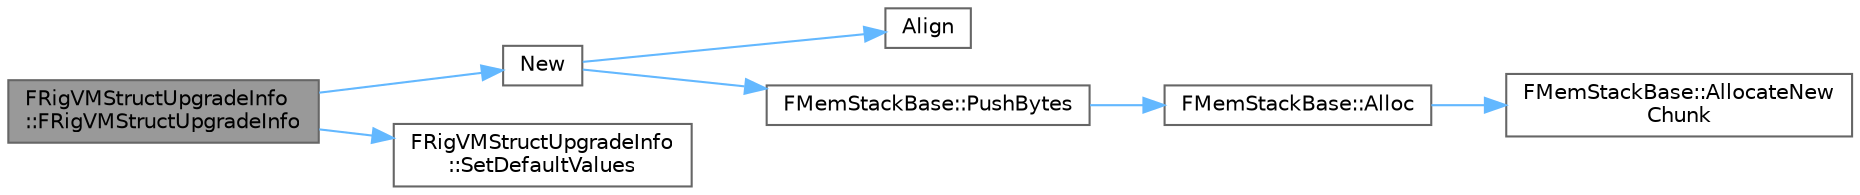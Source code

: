 digraph "FRigVMStructUpgradeInfo::FRigVMStructUpgradeInfo"
{
 // INTERACTIVE_SVG=YES
 // LATEX_PDF_SIZE
  bgcolor="transparent";
  edge [fontname=Helvetica,fontsize=10,labelfontname=Helvetica,labelfontsize=10];
  node [fontname=Helvetica,fontsize=10,shape=box,height=0.2,width=0.4];
  rankdir="LR";
  Node1 [id="Node000001",label="FRigVMStructUpgradeInfo\l::FRigVMStructUpgradeInfo",height=0.2,width=0.4,color="gray40", fillcolor="grey60", style="filled", fontcolor="black",tooltip=" "];
  Node1 -> Node2 [id="edge1_Node000001_Node000002",color="steelblue1",style="solid",tooltip=" "];
  Node2 [id="Node000002",label="New",height=0.2,width=0.4,color="grey40", fillcolor="white", style="filled",URL="$d7/de0/MemStack_8h.html#a46518131691efca99c1054a2e51e01fe",tooltip=" "];
  Node2 -> Node3 [id="edge2_Node000002_Node000003",color="steelblue1",style="solid",tooltip=" "];
  Node3 [id="Node000003",label="Align",height=0.2,width=0.4,color="grey40", fillcolor="white", style="filled",URL="$dd/d32/AlignmentTemplates_8h.html#a3483acf381a22a4696a25ac42b2f3d4c",tooltip="Aligns a value to the nearest higher multiple of 'Alignment', which must be a power of two."];
  Node2 -> Node4 [id="edge3_Node000002_Node000004",color="steelblue1",style="solid",tooltip=" "];
  Node4 [id="Node000004",label="FMemStackBase::PushBytes",height=0.2,width=0.4,color="grey40", fillcolor="white", style="filled",URL="$dd/df6/classFMemStackBase.html#ad742689d2cb2c4e1c5ba58afbc93e90f",tooltip=" "];
  Node4 -> Node5 [id="edge4_Node000004_Node000005",color="steelblue1",style="solid",tooltip=" "];
  Node5 [id="Node000005",label="FMemStackBase::Alloc",height=0.2,width=0.4,color="grey40", fillcolor="white", style="filled",URL="$dd/df6/classFMemStackBase.html#a045068f2960722fd357d198fe70103ce",tooltip=" "];
  Node5 -> Node6 [id="edge5_Node000005_Node000006",color="steelblue1",style="solid",tooltip=" "];
  Node6 [id="Node000006",label="FMemStackBase::AllocateNew\lChunk",height=0.2,width=0.4,color="grey40", fillcolor="white", style="filled",URL="$dd/df6/classFMemStackBase.html#a6c85c9d4fad0ea113a2a510fe559d18c",tooltip="Allocate a new chunk of memory of at least MinSize size, updates the memory stack's Chunks table and ..."];
  Node1 -> Node7 [id="edge6_Node000001_Node000007",color="steelblue1",style="solid",tooltip=" "];
  Node7 [id="Node000007",label="FRigVMStructUpgradeInfo\l::SetDefaultValues",height=0.2,width=0.4,color="grey40", fillcolor="white", style="filled",URL="$de/d16/structFRigVMStructUpgradeInfo.html#acebe0e89a006ccfa729e8aea3cbd0b37",tooltip=" "];
}
